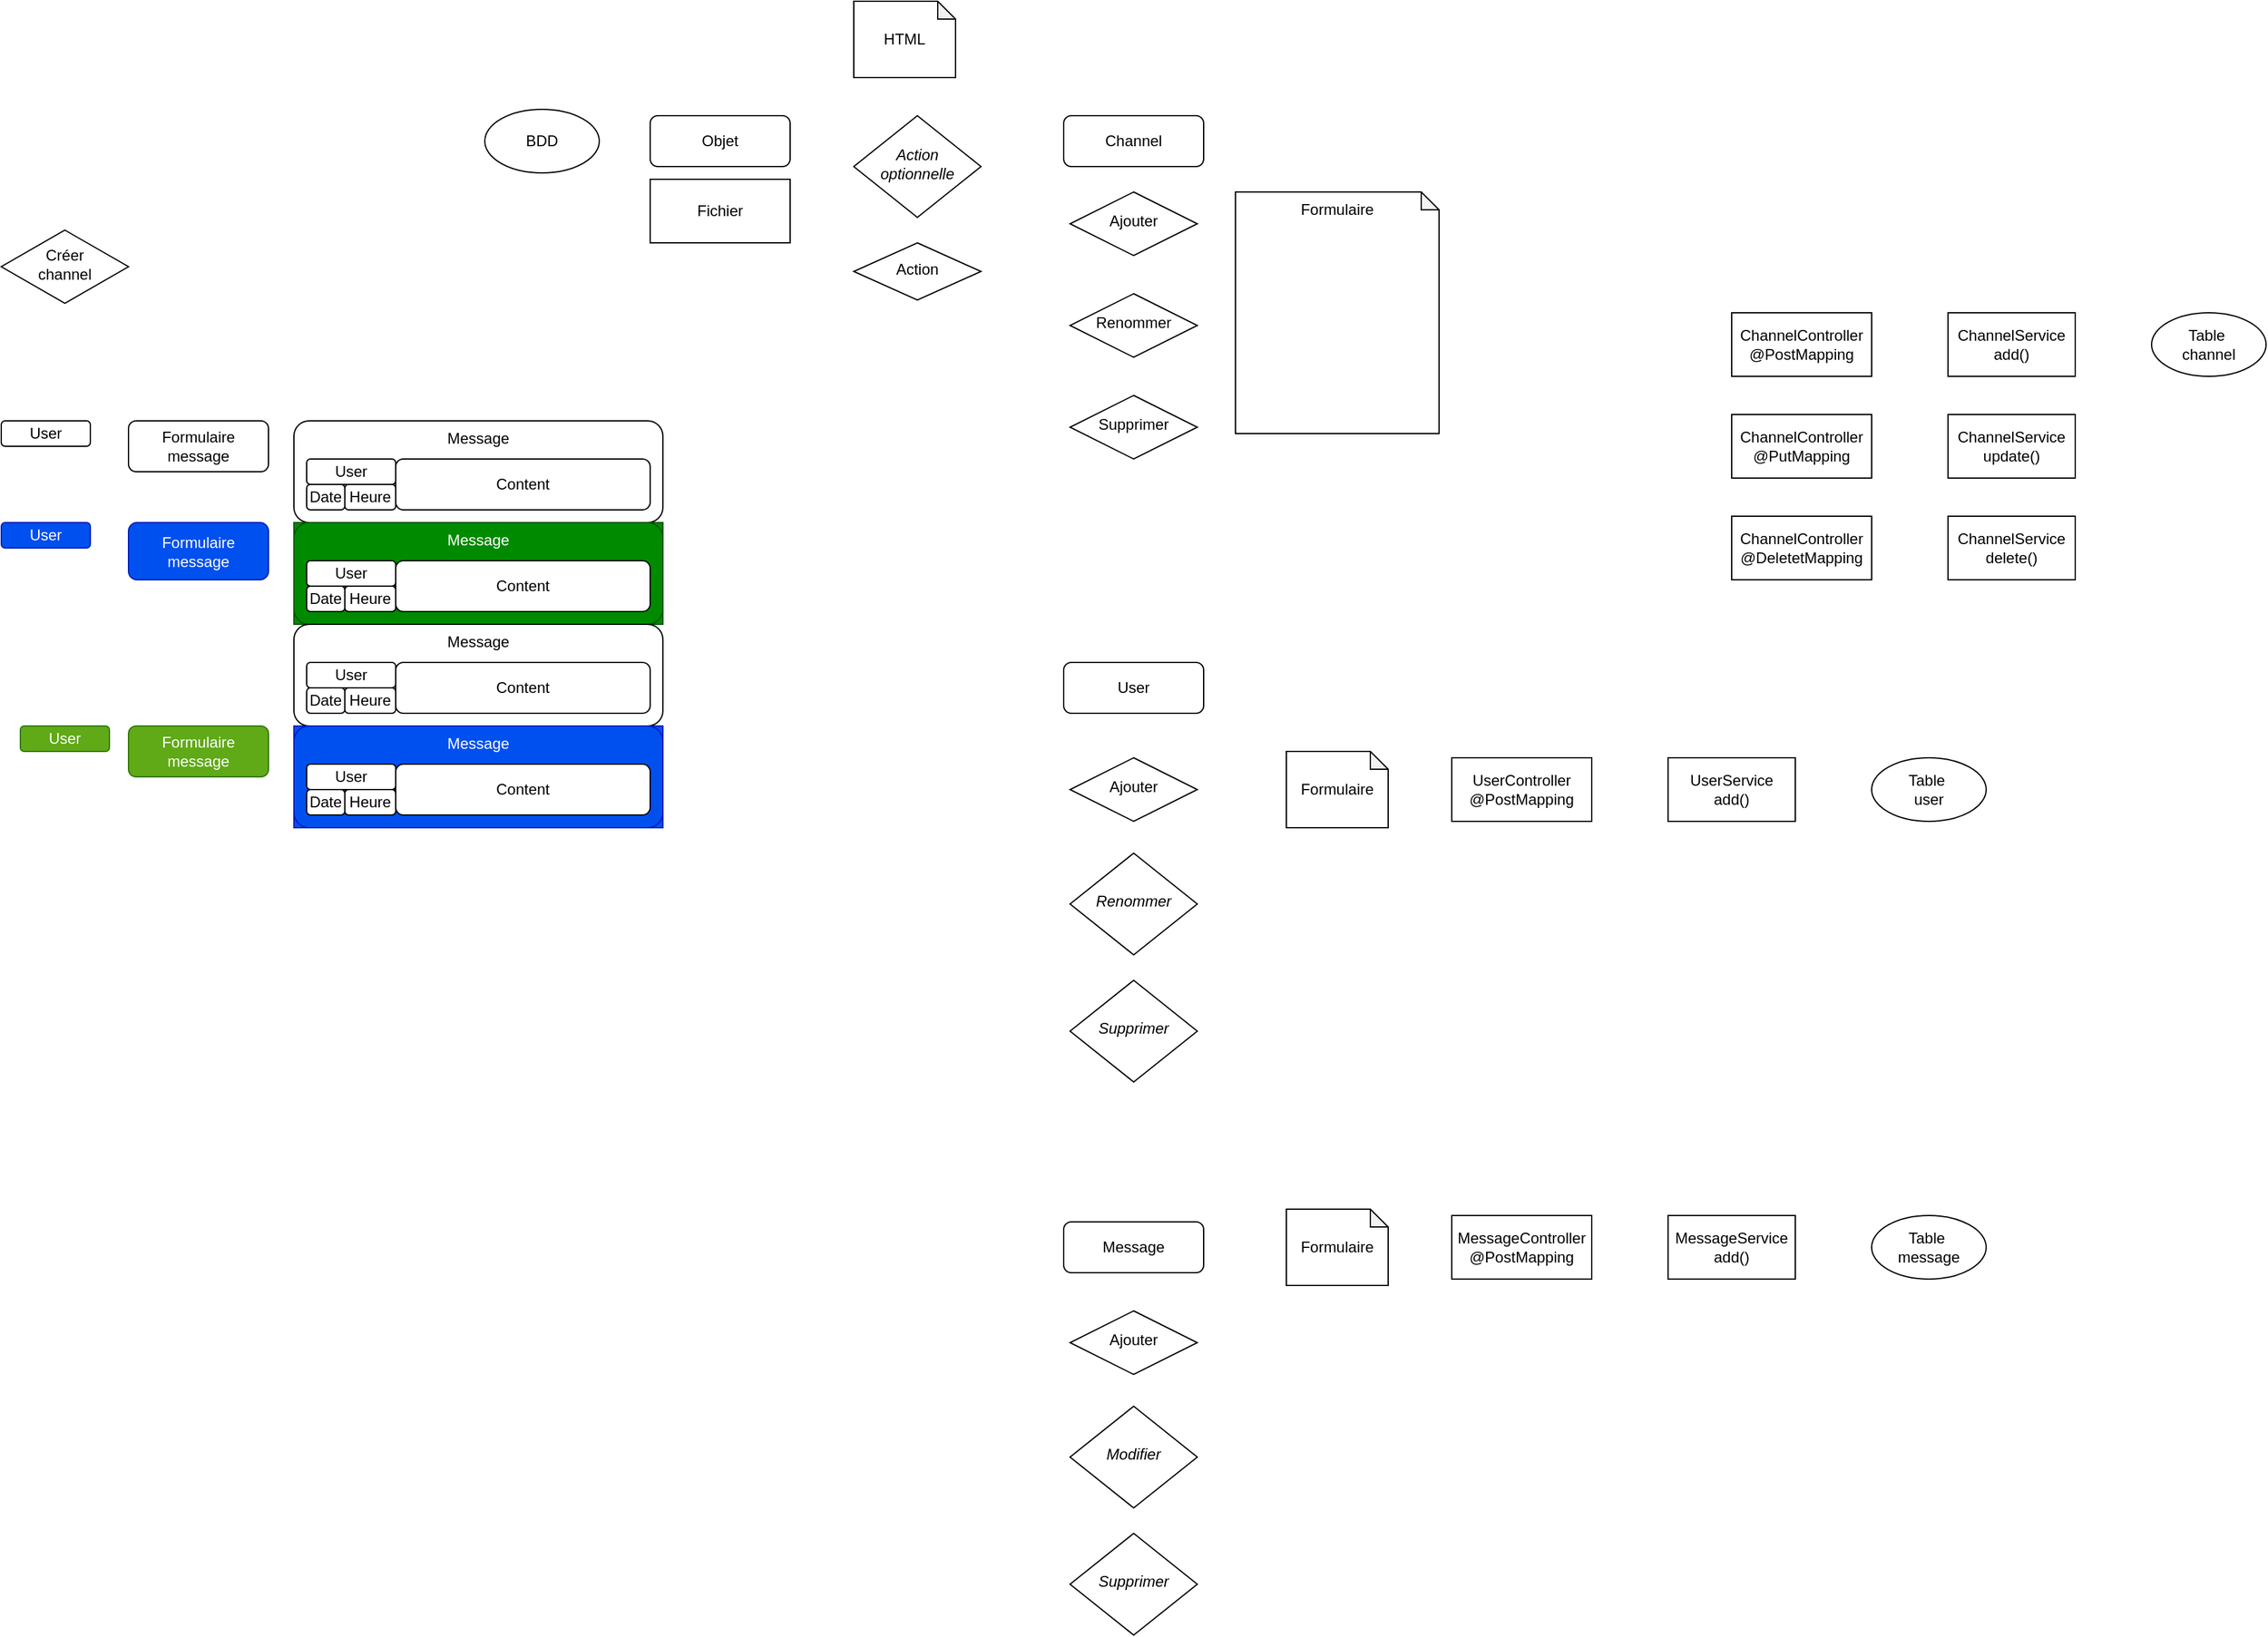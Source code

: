 <mxfile version="22.1.2" type="device">
  <diagram id="C5RBs43oDa-KdzZeNtuy" name="Page-1">
    <mxGraphModel dx="3012" dy="2446" grid="1" gridSize="10" guides="1" tooltips="1" connect="1" arrows="1" fold="1" page="1" pageScale="1" pageWidth="827" pageHeight="1169" math="0" shadow="0">
      <root>
        <mxCell id="WIyWlLk6GJQsqaUBKTNV-0" />
        <mxCell id="WIyWlLk6GJQsqaUBKTNV-1" parent="WIyWlLk6GJQsqaUBKTNV-0" />
        <mxCell id="fCYVEYt82M975vrO4vp9-27" value="Formulaire" style="shape=note;whiteSpace=wrap;html=1;backgroundOutline=1;darkOpacity=0.05;size=14;verticalAlign=top;" vertex="1" parent="WIyWlLk6GJQsqaUBKTNV-1">
          <mxGeometry x="220" y="70" width="160" height="190" as="geometry" />
        </mxCell>
        <mxCell id="WIyWlLk6GJQsqaUBKTNV-3" value="Channel" style="rounded=1;whiteSpace=wrap;html=1;fontSize=12;glass=0;strokeWidth=1;shadow=0;" parent="WIyWlLk6GJQsqaUBKTNV-1" vertex="1">
          <mxGeometry x="85" y="10" width="110" height="40" as="geometry" />
        </mxCell>
        <mxCell id="WIyWlLk6GJQsqaUBKTNV-7" value="User" style="rounded=1;whiteSpace=wrap;html=1;fontSize=12;glass=0;strokeWidth=1;shadow=0;" parent="WIyWlLk6GJQsqaUBKTNV-1" vertex="1">
          <mxGeometry x="85" y="440" width="110" height="40" as="geometry" />
        </mxCell>
        <mxCell id="fCYVEYt82M975vrO4vp9-1" value="Ajouter" style="rhombus;whiteSpace=wrap;html=1;shadow=0;fontFamily=Helvetica;fontSize=12;align=center;strokeWidth=1;spacing=6;spacingTop=-4;" vertex="1" parent="WIyWlLk6GJQsqaUBKTNV-1">
          <mxGeometry x="90" y="70" width="100" height="50" as="geometry" />
        </mxCell>
        <mxCell id="fCYVEYt82M975vrO4vp9-3" value="Message" style="rounded=1;whiteSpace=wrap;html=1;fontSize=12;glass=0;strokeWidth=1;shadow=0;" vertex="1" parent="WIyWlLk6GJQsqaUBKTNV-1">
          <mxGeometry x="85" y="880" width="110" height="40" as="geometry" />
        </mxCell>
        <mxCell id="fCYVEYt82M975vrO4vp9-7" value="ChannelController&lt;br&gt;@PostMapping" style="rounded=0;whiteSpace=wrap;html=1;fontSize=12;glass=0;strokeWidth=1;shadow=0;" vertex="1" parent="WIyWlLk6GJQsqaUBKTNV-1">
          <mxGeometry x="610" y="165" width="110" height="50" as="geometry" />
        </mxCell>
        <mxCell id="fCYVEYt82M975vrO4vp9-8" value="ChannelService&lt;br&gt;add()" style="rounded=0;whiteSpace=wrap;html=1;fontSize=12;glass=0;strokeWidth=1;shadow=0;" vertex="1" parent="WIyWlLk6GJQsqaUBKTNV-1">
          <mxGeometry x="780" y="165" width="100" height="50" as="geometry" />
        </mxCell>
        <mxCell id="fCYVEYt82M975vrO4vp9-10" value="Table&amp;nbsp;&lt;br&gt;channel" style="ellipse;whiteSpace=wrap;html=1;" vertex="1" parent="WIyWlLk6GJQsqaUBKTNV-1">
          <mxGeometry x="940" y="165" width="90" height="50" as="geometry" />
        </mxCell>
        <mxCell id="fCYVEYt82M975vrO4vp9-14" value="Renommer" style="rhombus;whiteSpace=wrap;html=1;shadow=0;fontFamily=Helvetica;fontSize=12;align=center;strokeWidth=1;spacing=6;spacingTop=-4;" vertex="1" parent="WIyWlLk6GJQsqaUBKTNV-1">
          <mxGeometry x="90" y="150" width="100" height="50" as="geometry" />
        </mxCell>
        <mxCell id="fCYVEYt82M975vrO4vp9-15" value="Supprimer" style="rhombus;whiteSpace=wrap;html=1;shadow=0;fontFamily=Helvetica;fontSize=12;align=center;strokeWidth=1;spacing=6;spacingTop=-4;" vertex="1" parent="WIyWlLk6GJQsqaUBKTNV-1">
          <mxGeometry x="90" y="230" width="100" height="50" as="geometry" />
        </mxCell>
        <mxCell id="fCYVEYt82M975vrO4vp9-16" value="Objet" style="rounded=1;whiteSpace=wrap;html=1;fontSize=12;glass=0;strokeWidth=1;shadow=0;" vertex="1" parent="WIyWlLk6GJQsqaUBKTNV-1">
          <mxGeometry x="-240" y="10" width="110" height="40" as="geometry" />
        </mxCell>
        <mxCell id="fCYVEYt82M975vrO4vp9-17" value="Fichier" style="rounded=0;whiteSpace=wrap;html=1;fontSize=12;glass=0;strokeWidth=1;shadow=0;" vertex="1" parent="WIyWlLk6GJQsqaUBKTNV-1">
          <mxGeometry x="-240" y="60" width="110" height="50" as="geometry" />
        </mxCell>
        <mxCell id="fCYVEYt82M975vrO4vp9-18" value="BDD" style="ellipse;whiteSpace=wrap;html=1;" vertex="1" parent="WIyWlLk6GJQsqaUBKTNV-1">
          <mxGeometry x="-370" y="5" width="90" height="50" as="geometry" />
        </mxCell>
        <mxCell id="fCYVEYt82M975vrO4vp9-19" value="Action optionnelle" style="rhombus;whiteSpace=wrap;html=1;shadow=0;fontFamily=Helvetica;fontSize=12;align=center;strokeWidth=1;spacing=6;spacingTop=-4;fontStyle=2" vertex="1" parent="WIyWlLk6GJQsqaUBKTNV-1">
          <mxGeometry x="-80" y="10" width="100" height="80" as="geometry" />
        </mxCell>
        <mxCell id="fCYVEYt82M975vrO4vp9-20" value="Action" style="rhombus;whiteSpace=wrap;html=1;shadow=0;fontFamily=Helvetica;fontSize=12;align=center;strokeWidth=1;spacing=6;spacingTop=-4;" vertex="1" parent="WIyWlLk6GJQsqaUBKTNV-1">
          <mxGeometry x="-80" y="110" width="100" height="45" as="geometry" />
        </mxCell>
        <mxCell id="fCYVEYt82M975vrO4vp9-21" value="Ajouter" style="rhombus;whiteSpace=wrap;html=1;shadow=0;fontFamily=Helvetica;fontSize=12;align=center;strokeWidth=1;spacing=6;spacingTop=-4;" vertex="1" parent="WIyWlLk6GJQsqaUBKTNV-1">
          <mxGeometry x="90" y="515" width="100" height="50" as="geometry" />
        </mxCell>
        <mxCell id="fCYVEYt82M975vrO4vp9-22" value="Renommer" style="rhombus;whiteSpace=wrap;html=1;shadow=0;fontFamily=Helvetica;fontSize=12;align=center;strokeWidth=1;spacing=6;spacingTop=-4;fontStyle=2" vertex="1" parent="WIyWlLk6GJQsqaUBKTNV-1">
          <mxGeometry x="90" y="590" width="100" height="80" as="geometry" />
        </mxCell>
        <mxCell id="fCYVEYt82M975vrO4vp9-23" value="Supprimer" style="rhombus;whiteSpace=wrap;html=1;shadow=0;fontFamily=Helvetica;fontSize=12;align=center;strokeWidth=1;spacing=6;spacingTop=-4;fontStyle=2" vertex="1" parent="WIyWlLk6GJQsqaUBKTNV-1">
          <mxGeometry x="90" y="690" width="100" height="80" as="geometry" />
        </mxCell>
        <mxCell id="fCYVEYt82M975vrO4vp9-24" value="Ajouter" style="rhombus;whiteSpace=wrap;html=1;shadow=0;fontFamily=Helvetica;fontSize=12;align=center;strokeWidth=1;spacing=6;spacingTop=-4;" vertex="1" parent="WIyWlLk6GJQsqaUBKTNV-1">
          <mxGeometry x="90" y="950" width="100" height="50" as="geometry" />
        </mxCell>
        <mxCell id="fCYVEYt82M975vrO4vp9-25" value="Modifier" style="rhombus;whiteSpace=wrap;html=1;shadow=0;fontFamily=Helvetica;fontSize=12;align=center;strokeWidth=1;spacing=6;spacingTop=-4;fontStyle=2" vertex="1" parent="WIyWlLk6GJQsqaUBKTNV-1">
          <mxGeometry x="90" y="1025" width="100" height="80" as="geometry" />
        </mxCell>
        <mxCell id="fCYVEYt82M975vrO4vp9-26" value="Supprimer" style="rhombus;whiteSpace=wrap;html=1;shadow=0;fontFamily=Helvetica;fontSize=12;align=center;strokeWidth=1;spacing=6;spacingTop=-4;fontStyle=2" vertex="1" parent="WIyWlLk6GJQsqaUBKTNV-1">
          <mxGeometry x="90" y="1125" width="100" height="80" as="geometry" />
        </mxCell>
        <mxCell id="fCYVEYt82M975vrO4vp9-28" value="HTML" style="shape=note;whiteSpace=wrap;html=1;backgroundOutline=1;darkOpacity=0.05;size=14;" vertex="1" parent="WIyWlLk6GJQsqaUBKTNV-1">
          <mxGeometry x="-80" y="-80" width="80" height="60" as="geometry" />
        </mxCell>
        <mxCell id="fCYVEYt82M975vrO4vp9-29" value="UserController&lt;br&gt;@PostMapping" style="rounded=0;whiteSpace=wrap;html=1;fontSize=12;glass=0;strokeWidth=1;shadow=0;" vertex="1" parent="WIyWlLk6GJQsqaUBKTNV-1">
          <mxGeometry x="390" y="515" width="110" height="50" as="geometry" />
        </mxCell>
        <mxCell id="fCYVEYt82M975vrO4vp9-30" value="UserService&lt;br&gt;add()" style="rounded=0;whiteSpace=wrap;html=1;fontSize=12;glass=0;strokeWidth=1;shadow=0;" vertex="1" parent="WIyWlLk6GJQsqaUBKTNV-1">
          <mxGeometry x="560" y="515" width="100" height="50" as="geometry" />
        </mxCell>
        <mxCell id="fCYVEYt82M975vrO4vp9-31" value="Table&amp;nbsp;&lt;br&gt;user" style="ellipse;whiteSpace=wrap;html=1;" vertex="1" parent="WIyWlLk6GJQsqaUBKTNV-1">
          <mxGeometry x="720" y="515" width="90" height="50" as="geometry" />
        </mxCell>
        <mxCell id="fCYVEYt82M975vrO4vp9-32" value="Formulaire" style="shape=note;whiteSpace=wrap;html=1;backgroundOutline=1;darkOpacity=0.05;size=14;" vertex="1" parent="WIyWlLk6GJQsqaUBKTNV-1">
          <mxGeometry x="260" y="510" width="80" height="60" as="geometry" />
        </mxCell>
        <mxCell id="fCYVEYt82M975vrO4vp9-33" value="ChannelService&lt;br&gt;update()" style="rounded=0;whiteSpace=wrap;html=1;fontSize=12;glass=0;strokeWidth=1;shadow=0;" vertex="1" parent="WIyWlLk6GJQsqaUBKTNV-1">
          <mxGeometry x="780" y="245" width="100" height="50" as="geometry" />
        </mxCell>
        <mxCell id="fCYVEYt82M975vrO4vp9-34" value="ChannelService&lt;br&gt;delete()" style="rounded=0;whiteSpace=wrap;html=1;fontSize=12;glass=0;strokeWidth=1;shadow=0;" vertex="1" parent="WIyWlLk6GJQsqaUBKTNV-1">
          <mxGeometry x="780" y="325" width="100" height="50" as="geometry" />
        </mxCell>
        <mxCell id="fCYVEYt82M975vrO4vp9-35" value="ChannelController&lt;br&gt;@PutMapping" style="rounded=0;whiteSpace=wrap;html=1;fontSize=12;glass=0;strokeWidth=1;shadow=0;" vertex="1" parent="WIyWlLk6GJQsqaUBKTNV-1">
          <mxGeometry x="610" y="245" width="110" height="50" as="geometry" />
        </mxCell>
        <mxCell id="fCYVEYt82M975vrO4vp9-36" value="ChannelController&lt;br&gt;@DeletetMapping" style="rounded=0;whiteSpace=wrap;html=1;fontSize=12;glass=0;strokeWidth=1;shadow=0;" vertex="1" parent="WIyWlLk6GJQsqaUBKTNV-1">
          <mxGeometry x="610" y="325" width="110" height="50" as="geometry" />
        </mxCell>
        <mxCell id="fCYVEYt82M975vrO4vp9-49" value="User" style="rounded=1;whiteSpace=wrap;html=1;fontSize=12;glass=0;strokeWidth=1;shadow=0;" vertex="1" parent="WIyWlLk6GJQsqaUBKTNV-1">
          <mxGeometry x="-750" y="250" width="70" height="20" as="geometry" />
        </mxCell>
        <mxCell id="fCYVEYt82M975vrO4vp9-50" value="User" style="rounded=1;whiteSpace=wrap;html=1;fontSize=12;glass=0;strokeWidth=1;shadow=0;fillColor=#0050ef;fontColor=#ffffff;strokeColor=#001DBC;" vertex="1" parent="WIyWlLk6GJQsqaUBKTNV-1">
          <mxGeometry x="-750" y="330" width="70" height="20" as="geometry" />
        </mxCell>
        <mxCell id="fCYVEYt82M975vrO4vp9-51" value="User" style="rounded=1;whiteSpace=wrap;html=1;fontSize=12;glass=0;strokeWidth=1;shadow=0;fillColor=#60a917;fontColor=#ffffff;strokeColor=#2D7600;" vertex="1" parent="WIyWlLk6GJQsqaUBKTNV-1">
          <mxGeometry x="-735" y="490" width="70" height="20" as="geometry" />
        </mxCell>
        <mxCell id="fCYVEYt82M975vrO4vp9-61" value="MessageController&lt;br&gt;@PostMapping" style="rounded=0;whiteSpace=wrap;html=1;fontSize=12;glass=0;strokeWidth=1;shadow=0;" vertex="1" parent="WIyWlLk6GJQsqaUBKTNV-1">
          <mxGeometry x="390" y="875" width="110" height="50" as="geometry" />
        </mxCell>
        <mxCell id="fCYVEYt82M975vrO4vp9-62" value="MessageService&lt;br&gt;add()" style="rounded=0;whiteSpace=wrap;html=1;fontSize=12;glass=0;strokeWidth=1;shadow=0;" vertex="1" parent="WIyWlLk6GJQsqaUBKTNV-1">
          <mxGeometry x="560" y="875" width="100" height="50" as="geometry" />
        </mxCell>
        <mxCell id="fCYVEYt82M975vrO4vp9-63" value="Table&amp;nbsp;&lt;br&gt;message" style="ellipse;whiteSpace=wrap;html=1;" vertex="1" parent="WIyWlLk6GJQsqaUBKTNV-1">
          <mxGeometry x="720" y="875" width="90" height="50" as="geometry" />
        </mxCell>
        <mxCell id="fCYVEYt82M975vrO4vp9-64" value="Formulaire" style="shape=note;whiteSpace=wrap;html=1;backgroundOutline=1;darkOpacity=0.05;size=14;" vertex="1" parent="WIyWlLk6GJQsqaUBKTNV-1">
          <mxGeometry x="260" y="870" width="80" height="60" as="geometry" />
        </mxCell>
        <mxCell id="fCYVEYt82M975vrO4vp9-67" value="Créer&lt;br&gt;channel" style="rhombus;whiteSpace=wrap;html=1;shadow=0;fontFamily=Helvetica;fontSize=12;align=center;strokeWidth=1;spacing=6;spacingTop=-4;" vertex="1" parent="WIyWlLk6GJQsqaUBKTNV-1">
          <mxGeometry x="-750" y="100" width="100" height="57.5" as="geometry" />
        </mxCell>
        <mxCell id="fCYVEYt82M975vrO4vp9-69" value="Formulaire message" style="rounded=1;whiteSpace=wrap;html=1;fontSize=12;glass=0;strokeWidth=1;shadow=0;" vertex="1" parent="WIyWlLk6GJQsqaUBKTNV-1">
          <mxGeometry x="-650" y="250" width="110" height="40" as="geometry" />
        </mxCell>
        <mxCell id="fCYVEYt82M975vrO4vp9-70" value="Formulaire message" style="rounded=1;whiteSpace=wrap;html=1;fontSize=12;glass=0;strokeWidth=1;shadow=0;fillColor=#0050ef;fontColor=#ffffff;strokeColor=#001DBC;" vertex="1" parent="WIyWlLk6GJQsqaUBKTNV-1">
          <mxGeometry x="-650" y="330" width="110" height="45" as="geometry" />
        </mxCell>
        <mxCell id="fCYVEYt82M975vrO4vp9-71" value="Formulaire message" style="rounded=1;whiteSpace=wrap;html=1;fontSize=12;glass=0;strokeWidth=1;shadow=0;fillColor=#60a917;fontColor=#ffffff;strokeColor=#2D7600;" vertex="1" parent="WIyWlLk6GJQsqaUBKTNV-1">
          <mxGeometry x="-650" y="490" width="110" height="40" as="geometry" />
        </mxCell>
        <mxCell id="fCYVEYt82M975vrO4vp9-95" value="" style="group" vertex="1" connectable="0" parent="WIyWlLk6GJQsqaUBKTNV-1">
          <mxGeometry x="-520" y="250" width="290" height="80" as="geometry" />
        </mxCell>
        <mxCell id="fCYVEYt82M975vrO4vp9-72" value="Message" style="rounded=1;whiteSpace=wrap;html=1;fontSize=12;glass=0;strokeWidth=1;shadow=0;verticalAlign=top;" vertex="1" parent="fCYVEYt82M975vrO4vp9-95">
          <mxGeometry width="290" height="80" as="geometry" />
        </mxCell>
        <mxCell id="fCYVEYt82M975vrO4vp9-73" value="Content" style="rounded=1;whiteSpace=wrap;html=1;fontSize=12;glass=0;strokeWidth=1;shadow=0;" vertex="1" parent="fCYVEYt82M975vrO4vp9-95">
          <mxGeometry x="80" y="30" width="200" height="40" as="geometry" />
        </mxCell>
        <mxCell id="fCYVEYt82M975vrO4vp9-74" value="Date" style="rounded=1;whiteSpace=wrap;html=1;fontSize=12;glass=0;strokeWidth=1;shadow=0;" vertex="1" parent="fCYVEYt82M975vrO4vp9-95">
          <mxGeometry x="10" y="50" width="30" height="20" as="geometry" />
        </mxCell>
        <mxCell id="fCYVEYt82M975vrO4vp9-75" value="Heure" style="rounded=1;whiteSpace=wrap;html=1;fontSize=12;glass=0;strokeWidth=1;shadow=0;" vertex="1" parent="fCYVEYt82M975vrO4vp9-95">
          <mxGeometry x="40" y="50" width="40" height="20" as="geometry" />
        </mxCell>
        <mxCell id="fCYVEYt82M975vrO4vp9-94" value="User" style="rounded=1;whiteSpace=wrap;html=1;fontSize=12;glass=0;strokeWidth=1;shadow=0;" vertex="1" parent="fCYVEYt82M975vrO4vp9-95">
          <mxGeometry x="10" y="30" width="70" height="20" as="geometry" />
        </mxCell>
        <mxCell id="fCYVEYt82M975vrO4vp9-96" value="" style="group;fillColor=#008a00;fontColor=#ffffff;strokeColor=#005700;" vertex="1" connectable="0" parent="WIyWlLk6GJQsqaUBKTNV-1">
          <mxGeometry x="-520" y="330" width="290" height="80" as="geometry" />
        </mxCell>
        <mxCell id="fCYVEYt82M975vrO4vp9-97" value="Message" style="rounded=1;whiteSpace=wrap;html=1;fontSize=12;glass=0;strokeWidth=1;shadow=0;verticalAlign=top;fillColor=#008a00;fontColor=#ffffff;strokeColor=#005700;" vertex="1" parent="fCYVEYt82M975vrO4vp9-96">
          <mxGeometry width="290" height="80" as="geometry" />
        </mxCell>
        <mxCell id="fCYVEYt82M975vrO4vp9-98" value="Content" style="rounded=1;whiteSpace=wrap;html=1;fontSize=12;glass=0;strokeWidth=1;shadow=0;" vertex="1" parent="fCYVEYt82M975vrO4vp9-96">
          <mxGeometry x="80" y="30" width="200" height="40" as="geometry" />
        </mxCell>
        <mxCell id="fCYVEYt82M975vrO4vp9-99" value="Date" style="rounded=1;whiteSpace=wrap;html=1;fontSize=12;glass=0;strokeWidth=1;shadow=0;" vertex="1" parent="fCYVEYt82M975vrO4vp9-96">
          <mxGeometry x="10" y="50" width="30" height="20" as="geometry" />
        </mxCell>
        <mxCell id="fCYVEYt82M975vrO4vp9-100" value="Heure" style="rounded=1;whiteSpace=wrap;html=1;fontSize=12;glass=0;strokeWidth=1;shadow=0;" vertex="1" parent="fCYVEYt82M975vrO4vp9-96">
          <mxGeometry x="40" y="50" width="40" height="20" as="geometry" />
        </mxCell>
        <mxCell id="fCYVEYt82M975vrO4vp9-101" value="User" style="rounded=1;whiteSpace=wrap;html=1;fontSize=12;glass=0;strokeWidth=1;shadow=0;" vertex="1" parent="fCYVEYt82M975vrO4vp9-96">
          <mxGeometry x="10" y="30" width="70" height="20" as="geometry" />
        </mxCell>
        <mxCell id="fCYVEYt82M975vrO4vp9-102" value="" style="group" vertex="1" connectable="0" parent="WIyWlLk6GJQsqaUBKTNV-1">
          <mxGeometry x="-520" y="410" width="290" height="80" as="geometry" />
        </mxCell>
        <mxCell id="fCYVEYt82M975vrO4vp9-103" value="Message" style="rounded=1;whiteSpace=wrap;html=1;fontSize=12;glass=0;strokeWidth=1;shadow=0;verticalAlign=top;" vertex="1" parent="fCYVEYt82M975vrO4vp9-102">
          <mxGeometry width="290" height="80" as="geometry" />
        </mxCell>
        <mxCell id="fCYVEYt82M975vrO4vp9-104" value="Content" style="rounded=1;whiteSpace=wrap;html=1;fontSize=12;glass=0;strokeWidth=1;shadow=0;" vertex="1" parent="fCYVEYt82M975vrO4vp9-102">
          <mxGeometry x="80" y="30" width="200" height="40" as="geometry" />
        </mxCell>
        <mxCell id="fCYVEYt82M975vrO4vp9-105" value="Date" style="rounded=1;whiteSpace=wrap;html=1;fontSize=12;glass=0;strokeWidth=1;shadow=0;" vertex="1" parent="fCYVEYt82M975vrO4vp9-102">
          <mxGeometry x="10" y="50" width="30" height="20" as="geometry" />
        </mxCell>
        <mxCell id="fCYVEYt82M975vrO4vp9-106" value="Heure" style="rounded=1;whiteSpace=wrap;html=1;fontSize=12;glass=0;strokeWidth=1;shadow=0;" vertex="1" parent="fCYVEYt82M975vrO4vp9-102">
          <mxGeometry x="40" y="50" width="40" height="20" as="geometry" />
        </mxCell>
        <mxCell id="fCYVEYt82M975vrO4vp9-107" value="User" style="rounded=1;whiteSpace=wrap;html=1;fontSize=12;glass=0;strokeWidth=1;shadow=0;" vertex="1" parent="fCYVEYt82M975vrO4vp9-102">
          <mxGeometry x="10" y="30" width="70" height="20" as="geometry" />
        </mxCell>
        <mxCell id="fCYVEYt82M975vrO4vp9-108" value="" style="group;fillColor=#0050ef;fontColor=#ffffff;strokeColor=#001DBC;" vertex="1" connectable="0" parent="WIyWlLk6GJQsqaUBKTNV-1">
          <mxGeometry x="-520" y="490" width="290" height="80" as="geometry" />
        </mxCell>
        <mxCell id="fCYVEYt82M975vrO4vp9-109" value="Message" style="rounded=1;whiteSpace=wrap;html=1;fontSize=12;glass=0;strokeWidth=1;shadow=0;verticalAlign=top;fillColor=#0050ef;fontColor=#ffffff;strokeColor=#001DBC;" vertex="1" parent="fCYVEYt82M975vrO4vp9-108">
          <mxGeometry width="290" height="80" as="geometry" />
        </mxCell>
        <mxCell id="fCYVEYt82M975vrO4vp9-110" value="Content" style="rounded=1;whiteSpace=wrap;html=1;fontSize=12;glass=0;strokeWidth=1;shadow=0;" vertex="1" parent="fCYVEYt82M975vrO4vp9-108">
          <mxGeometry x="80" y="30" width="200" height="40" as="geometry" />
        </mxCell>
        <mxCell id="fCYVEYt82M975vrO4vp9-111" value="Date" style="rounded=1;whiteSpace=wrap;html=1;fontSize=12;glass=0;strokeWidth=1;shadow=0;" vertex="1" parent="fCYVEYt82M975vrO4vp9-108">
          <mxGeometry x="10" y="50" width="30" height="20" as="geometry" />
        </mxCell>
        <mxCell id="fCYVEYt82M975vrO4vp9-112" value="Heure" style="rounded=1;whiteSpace=wrap;html=1;fontSize=12;glass=0;strokeWidth=1;shadow=0;" vertex="1" parent="fCYVEYt82M975vrO4vp9-108">
          <mxGeometry x="40" y="50" width="40" height="20" as="geometry" />
        </mxCell>
        <mxCell id="fCYVEYt82M975vrO4vp9-113" value="User" style="rounded=1;whiteSpace=wrap;html=1;fontSize=12;glass=0;strokeWidth=1;shadow=0;" vertex="1" parent="fCYVEYt82M975vrO4vp9-108">
          <mxGeometry x="10" y="30" width="70" height="20" as="geometry" />
        </mxCell>
      </root>
    </mxGraphModel>
  </diagram>
</mxfile>
